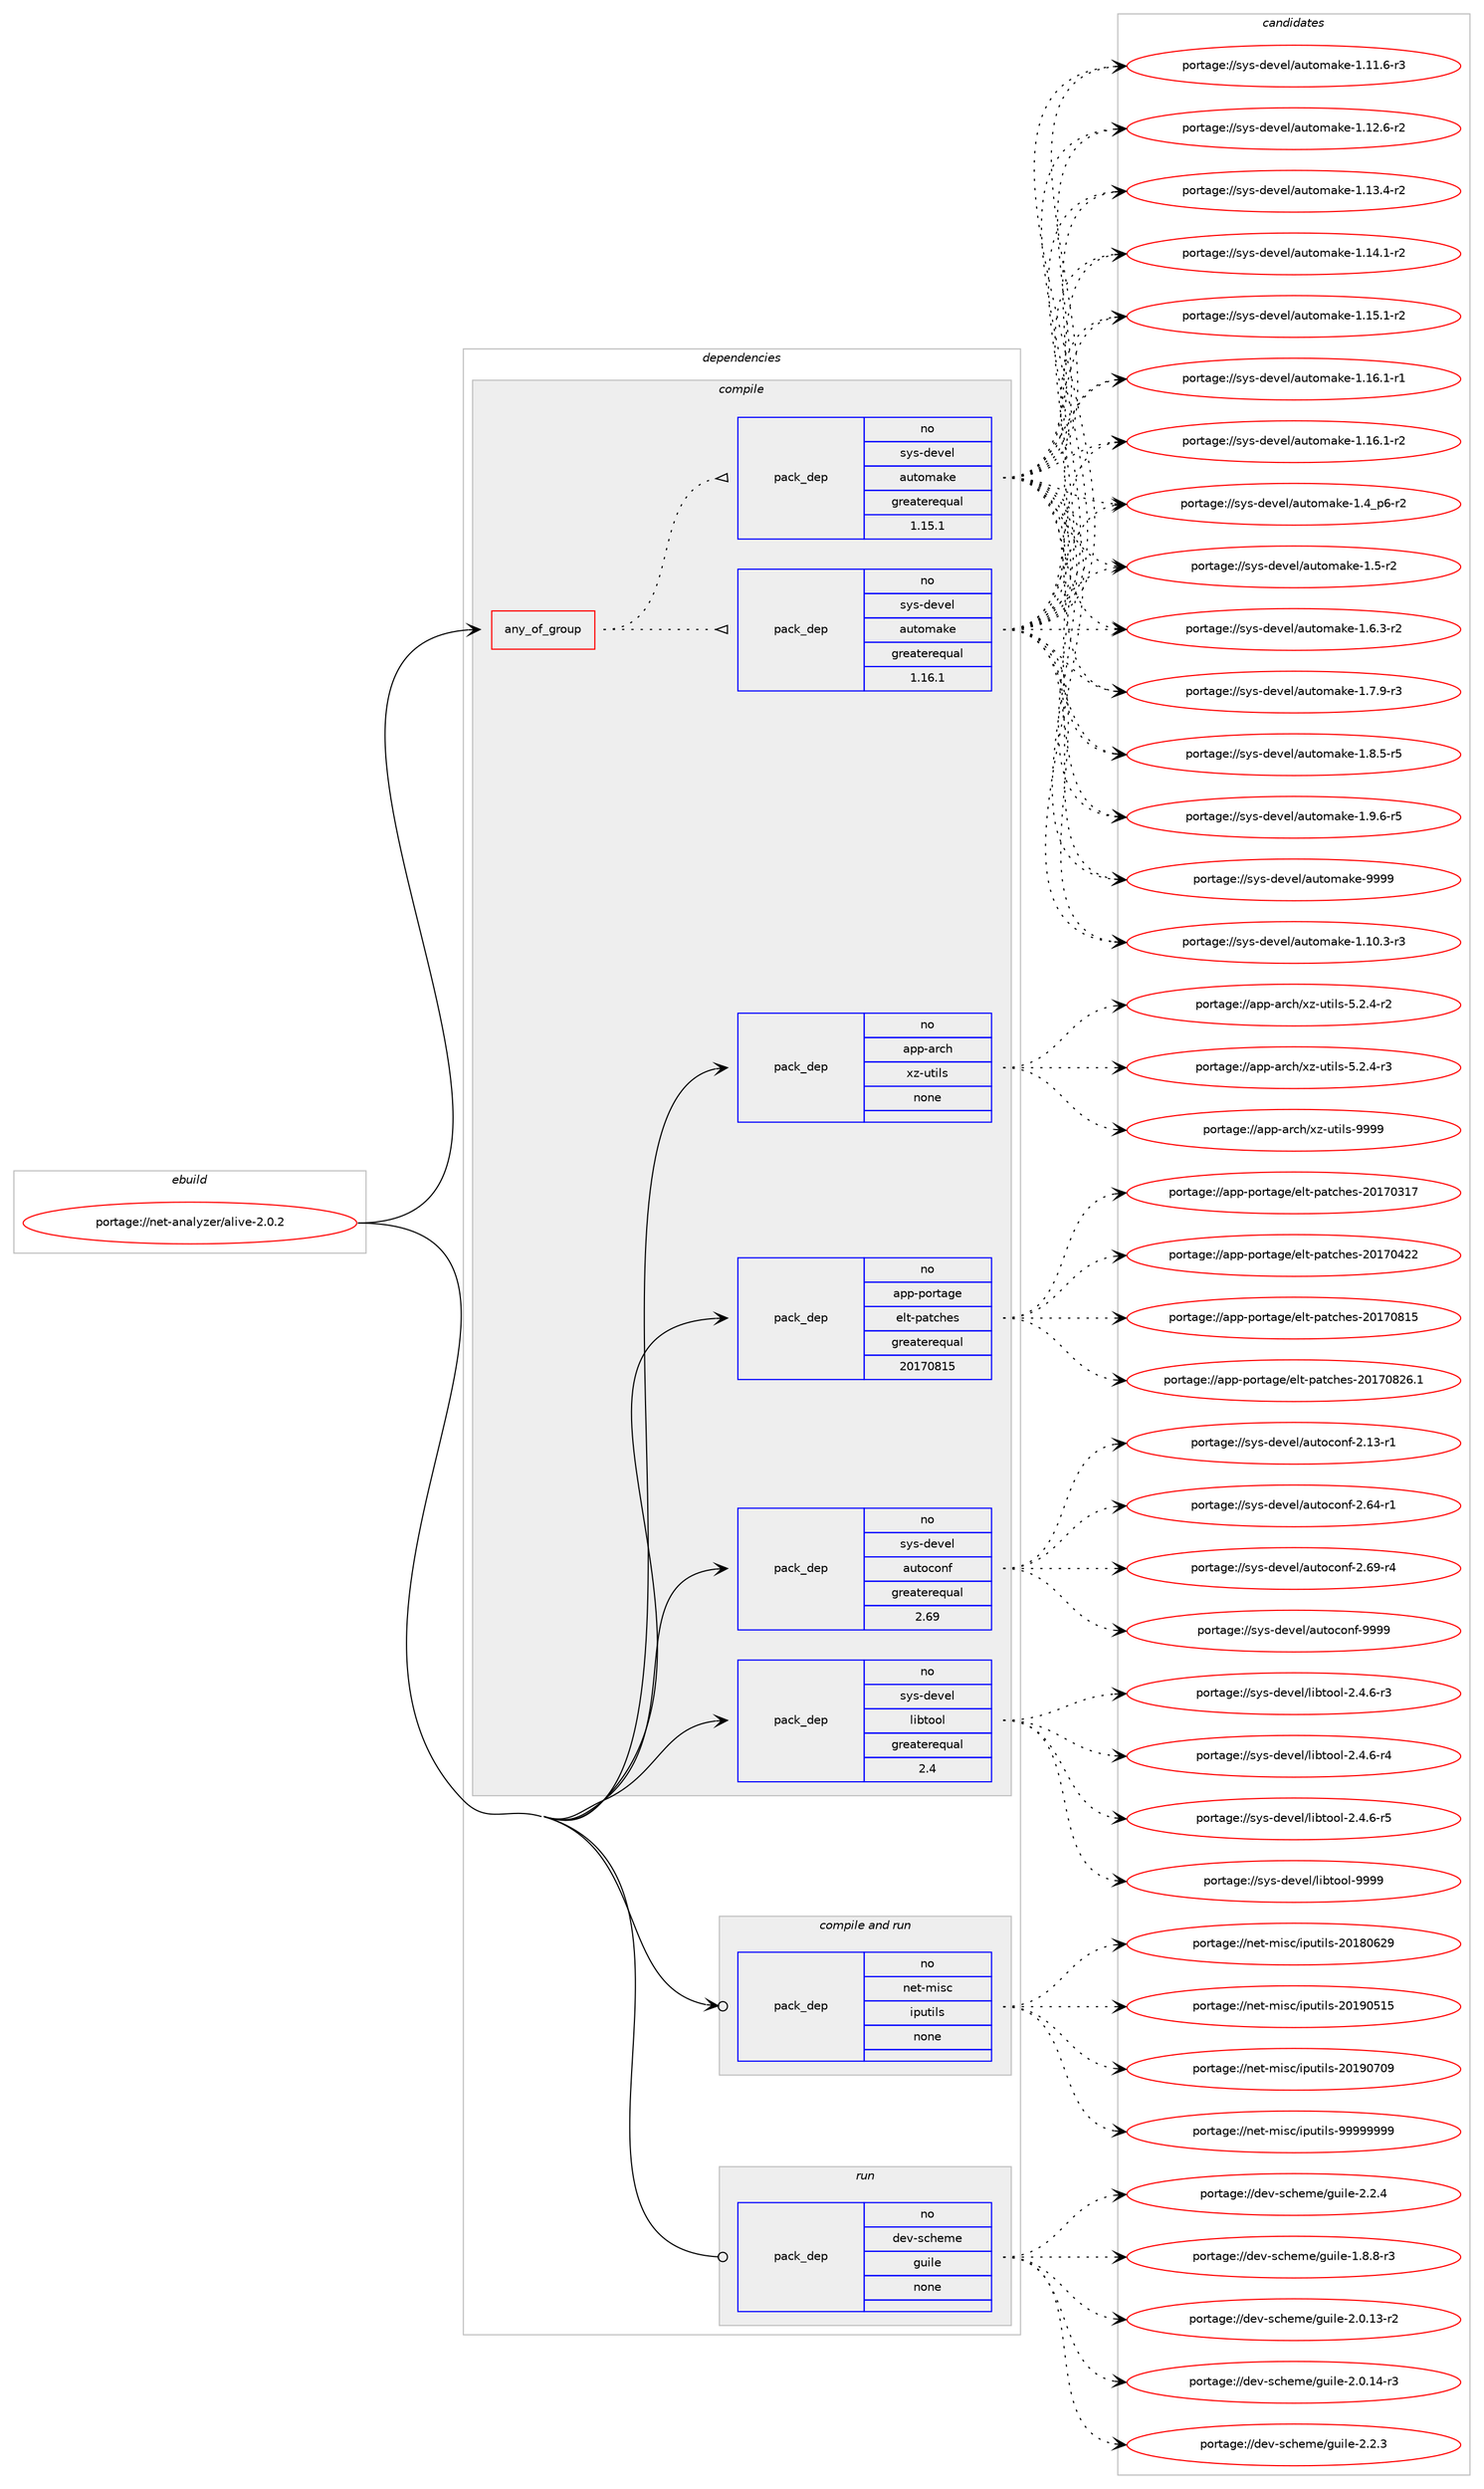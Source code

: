 digraph prolog {

# *************
# Graph options
# *************

newrank=true;
concentrate=true;
compound=true;
graph [rankdir=LR,fontname=Helvetica,fontsize=10,ranksep=1.5];#, ranksep=2.5, nodesep=0.2];
edge  [arrowhead=vee];
node  [fontname=Helvetica,fontsize=10];

# **********
# The ebuild
# **********

subgraph cluster_leftcol {
color=gray;
rank=same;
label=<<i>ebuild</i>>;
id [label="portage://net-analyzer/alive-2.0.2", color=red, width=4, href="../net-analyzer/alive-2.0.2.svg"];
}

# ****************
# The dependencies
# ****************

subgraph cluster_midcol {
color=gray;
label=<<i>dependencies</i>>;
subgraph cluster_compile {
fillcolor="#eeeeee";
style=filled;
label=<<i>compile</i>>;
subgraph any5484 {
dependency344419 [label=<<TABLE BORDER="0" CELLBORDER="1" CELLSPACING="0" CELLPADDING="4"><TR><TD CELLPADDING="10">any_of_group</TD></TR></TABLE>>, shape=none, color=red];subgraph pack252858 {
dependency344420 [label=<<TABLE BORDER="0" CELLBORDER="1" CELLSPACING="0" CELLPADDING="4" WIDTH="220"><TR><TD ROWSPAN="6" CELLPADDING="30">pack_dep</TD></TR><TR><TD WIDTH="110">no</TD></TR><TR><TD>sys-devel</TD></TR><TR><TD>automake</TD></TR><TR><TD>greaterequal</TD></TR><TR><TD>1.16.1</TD></TR></TABLE>>, shape=none, color=blue];
}
dependency344419:e -> dependency344420:w [weight=20,style="dotted",arrowhead="oinv"];
subgraph pack252859 {
dependency344421 [label=<<TABLE BORDER="0" CELLBORDER="1" CELLSPACING="0" CELLPADDING="4" WIDTH="220"><TR><TD ROWSPAN="6" CELLPADDING="30">pack_dep</TD></TR><TR><TD WIDTH="110">no</TD></TR><TR><TD>sys-devel</TD></TR><TR><TD>automake</TD></TR><TR><TD>greaterequal</TD></TR><TR><TD>1.15.1</TD></TR></TABLE>>, shape=none, color=blue];
}
dependency344419:e -> dependency344421:w [weight=20,style="dotted",arrowhead="oinv"];
}
id:e -> dependency344419:w [weight=20,style="solid",arrowhead="vee"];
subgraph pack252860 {
dependency344422 [label=<<TABLE BORDER="0" CELLBORDER="1" CELLSPACING="0" CELLPADDING="4" WIDTH="220"><TR><TD ROWSPAN="6" CELLPADDING="30">pack_dep</TD></TR><TR><TD WIDTH="110">no</TD></TR><TR><TD>app-arch</TD></TR><TR><TD>xz-utils</TD></TR><TR><TD>none</TD></TR><TR><TD></TD></TR></TABLE>>, shape=none, color=blue];
}
id:e -> dependency344422:w [weight=20,style="solid",arrowhead="vee"];
subgraph pack252861 {
dependency344423 [label=<<TABLE BORDER="0" CELLBORDER="1" CELLSPACING="0" CELLPADDING="4" WIDTH="220"><TR><TD ROWSPAN="6" CELLPADDING="30">pack_dep</TD></TR><TR><TD WIDTH="110">no</TD></TR><TR><TD>app-portage</TD></TR><TR><TD>elt-patches</TD></TR><TR><TD>greaterequal</TD></TR><TR><TD>20170815</TD></TR></TABLE>>, shape=none, color=blue];
}
id:e -> dependency344423:w [weight=20,style="solid",arrowhead="vee"];
subgraph pack252862 {
dependency344424 [label=<<TABLE BORDER="0" CELLBORDER="1" CELLSPACING="0" CELLPADDING="4" WIDTH="220"><TR><TD ROWSPAN="6" CELLPADDING="30">pack_dep</TD></TR><TR><TD WIDTH="110">no</TD></TR><TR><TD>sys-devel</TD></TR><TR><TD>autoconf</TD></TR><TR><TD>greaterequal</TD></TR><TR><TD>2.69</TD></TR></TABLE>>, shape=none, color=blue];
}
id:e -> dependency344424:w [weight=20,style="solid",arrowhead="vee"];
subgraph pack252863 {
dependency344425 [label=<<TABLE BORDER="0" CELLBORDER="1" CELLSPACING="0" CELLPADDING="4" WIDTH="220"><TR><TD ROWSPAN="6" CELLPADDING="30">pack_dep</TD></TR><TR><TD WIDTH="110">no</TD></TR><TR><TD>sys-devel</TD></TR><TR><TD>libtool</TD></TR><TR><TD>greaterequal</TD></TR><TR><TD>2.4</TD></TR></TABLE>>, shape=none, color=blue];
}
id:e -> dependency344425:w [weight=20,style="solid",arrowhead="vee"];
}
subgraph cluster_compileandrun {
fillcolor="#eeeeee";
style=filled;
label=<<i>compile and run</i>>;
subgraph pack252864 {
dependency344426 [label=<<TABLE BORDER="0" CELLBORDER="1" CELLSPACING="0" CELLPADDING="4" WIDTH="220"><TR><TD ROWSPAN="6" CELLPADDING="30">pack_dep</TD></TR><TR><TD WIDTH="110">no</TD></TR><TR><TD>net-misc</TD></TR><TR><TD>iputils</TD></TR><TR><TD>none</TD></TR><TR><TD></TD></TR></TABLE>>, shape=none, color=blue];
}
id:e -> dependency344426:w [weight=20,style="solid",arrowhead="odotvee"];
}
subgraph cluster_run {
fillcolor="#eeeeee";
style=filled;
label=<<i>run</i>>;
subgraph pack252865 {
dependency344427 [label=<<TABLE BORDER="0" CELLBORDER="1" CELLSPACING="0" CELLPADDING="4" WIDTH="220"><TR><TD ROWSPAN="6" CELLPADDING="30">pack_dep</TD></TR><TR><TD WIDTH="110">no</TD></TR><TR><TD>dev-scheme</TD></TR><TR><TD>guile</TD></TR><TR><TD>none</TD></TR><TR><TD></TD></TR></TABLE>>, shape=none, color=blue];
}
id:e -> dependency344427:w [weight=20,style="solid",arrowhead="odot"];
}
}

# **************
# The candidates
# **************

subgraph cluster_choices {
rank=same;
color=gray;
label=<<i>candidates</i>>;

subgraph choice252858 {
color=black;
nodesep=1;
choiceportage11512111545100101118101108479711711611110997107101454946494846514511451 [label="portage://sys-devel/automake-1.10.3-r3", color=red, width=4,href="../sys-devel/automake-1.10.3-r3.svg"];
choiceportage11512111545100101118101108479711711611110997107101454946494946544511451 [label="portage://sys-devel/automake-1.11.6-r3", color=red, width=4,href="../sys-devel/automake-1.11.6-r3.svg"];
choiceportage11512111545100101118101108479711711611110997107101454946495046544511450 [label="portage://sys-devel/automake-1.12.6-r2", color=red, width=4,href="../sys-devel/automake-1.12.6-r2.svg"];
choiceportage11512111545100101118101108479711711611110997107101454946495146524511450 [label="portage://sys-devel/automake-1.13.4-r2", color=red, width=4,href="../sys-devel/automake-1.13.4-r2.svg"];
choiceportage11512111545100101118101108479711711611110997107101454946495246494511450 [label="portage://sys-devel/automake-1.14.1-r2", color=red, width=4,href="../sys-devel/automake-1.14.1-r2.svg"];
choiceportage11512111545100101118101108479711711611110997107101454946495346494511450 [label="portage://sys-devel/automake-1.15.1-r2", color=red, width=4,href="../sys-devel/automake-1.15.1-r2.svg"];
choiceportage11512111545100101118101108479711711611110997107101454946495446494511449 [label="portage://sys-devel/automake-1.16.1-r1", color=red, width=4,href="../sys-devel/automake-1.16.1-r1.svg"];
choiceportage11512111545100101118101108479711711611110997107101454946495446494511450 [label="portage://sys-devel/automake-1.16.1-r2", color=red, width=4,href="../sys-devel/automake-1.16.1-r2.svg"];
choiceportage115121115451001011181011084797117116111109971071014549465295112544511450 [label="portage://sys-devel/automake-1.4_p6-r2", color=red, width=4,href="../sys-devel/automake-1.4_p6-r2.svg"];
choiceportage11512111545100101118101108479711711611110997107101454946534511450 [label="portage://sys-devel/automake-1.5-r2", color=red, width=4,href="../sys-devel/automake-1.5-r2.svg"];
choiceportage115121115451001011181011084797117116111109971071014549465446514511450 [label="portage://sys-devel/automake-1.6.3-r2", color=red, width=4,href="../sys-devel/automake-1.6.3-r2.svg"];
choiceportage115121115451001011181011084797117116111109971071014549465546574511451 [label="portage://sys-devel/automake-1.7.9-r3", color=red, width=4,href="../sys-devel/automake-1.7.9-r3.svg"];
choiceportage115121115451001011181011084797117116111109971071014549465646534511453 [label="portage://sys-devel/automake-1.8.5-r5", color=red, width=4,href="../sys-devel/automake-1.8.5-r5.svg"];
choiceportage115121115451001011181011084797117116111109971071014549465746544511453 [label="portage://sys-devel/automake-1.9.6-r5", color=red, width=4,href="../sys-devel/automake-1.9.6-r5.svg"];
choiceportage115121115451001011181011084797117116111109971071014557575757 [label="portage://sys-devel/automake-9999", color=red, width=4,href="../sys-devel/automake-9999.svg"];
dependency344420:e -> choiceportage11512111545100101118101108479711711611110997107101454946494846514511451:w [style=dotted,weight="100"];
dependency344420:e -> choiceportage11512111545100101118101108479711711611110997107101454946494946544511451:w [style=dotted,weight="100"];
dependency344420:e -> choiceportage11512111545100101118101108479711711611110997107101454946495046544511450:w [style=dotted,weight="100"];
dependency344420:e -> choiceportage11512111545100101118101108479711711611110997107101454946495146524511450:w [style=dotted,weight="100"];
dependency344420:e -> choiceportage11512111545100101118101108479711711611110997107101454946495246494511450:w [style=dotted,weight="100"];
dependency344420:e -> choiceportage11512111545100101118101108479711711611110997107101454946495346494511450:w [style=dotted,weight="100"];
dependency344420:e -> choiceportage11512111545100101118101108479711711611110997107101454946495446494511449:w [style=dotted,weight="100"];
dependency344420:e -> choiceportage11512111545100101118101108479711711611110997107101454946495446494511450:w [style=dotted,weight="100"];
dependency344420:e -> choiceportage115121115451001011181011084797117116111109971071014549465295112544511450:w [style=dotted,weight="100"];
dependency344420:e -> choiceportage11512111545100101118101108479711711611110997107101454946534511450:w [style=dotted,weight="100"];
dependency344420:e -> choiceportage115121115451001011181011084797117116111109971071014549465446514511450:w [style=dotted,weight="100"];
dependency344420:e -> choiceportage115121115451001011181011084797117116111109971071014549465546574511451:w [style=dotted,weight="100"];
dependency344420:e -> choiceportage115121115451001011181011084797117116111109971071014549465646534511453:w [style=dotted,weight="100"];
dependency344420:e -> choiceportage115121115451001011181011084797117116111109971071014549465746544511453:w [style=dotted,weight="100"];
dependency344420:e -> choiceportage115121115451001011181011084797117116111109971071014557575757:w [style=dotted,weight="100"];
}
subgraph choice252859 {
color=black;
nodesep=1;
choiceportage11512111545100101118101108479711711611110997107101454946494846514511451 [label="portage://sys-devel/automake-1.10.3-r3", color=red, width=4,href="../sys-devel/automake-1.10.3-r3.svg"];
choiceportage11512111545100101118101108479711711611110997107101454946494946544511451 [label="portage://sys-devel/automake-1.11.6-r3", color=red, width=4,href="../sys-devel/automake-1.11.6-r3.svg"];
choiceportage11512111545100101118101108479711711611110997107101454946495046544511450 [label="portage://sys-devel/automake-1.12.6-r2", color=red, width=4,href="../sys-devel/automake-1.12.6-r2.svg"];
choiceportage11512111545100101118101108479711711611110997107101454946495146524511450 [label="portage://sys-devel/automake-1.13.4-r2", color=red, width=4,href="../sys-devel/automake-1.13.4-r2.svg"];
choiceportage11512111545100101118101108479711711611110997107101454946495246494511450 [label="portage://sys-devel/automake-1.14.1-r2", color=red, width=4,href="../sys-devel/automake-1.14.1-r2.svg"];
choiceportage11512111545100101118101108479711711611110997107101454946495346494511450 [label="portage://sys-devel/automake-1.15.1-r2", color=red, width=4,href="../sys-devel/automake-1.15.1-r2.svg"];
choiceportage11512111545100101118101108479711711611110997107101454946495446494511449 [label="portage://sys-devel/automake-1.16.1-r1", color=red, width=4,href="../sys-devel/automake-1.16.1-r1.svg"];
choiceportage11512111545100101118101108479711711611110997107101454946495446494511450 [label="portage://sys-devel/automake-1.16.1-r2", color=red, width=4,href="../sys-devel/automake-1.16.1-r2.svg"];
choiceportage115121115451001011181011084797117116111109971071014549465295112544511450 [label="portage://sys-devel/automake-1.4_p6-r2", color=red, width=4,href="../sys-devel/automake-1.4_p6-r2.svg"];
choiceportage11512111545100101118101108479711711611110997107101454946534511450 [label="portage://sys-devel/automake-1.5-r2", color=red, width=4,href="../sys-devel/automake-1.5-r2.svg"];
choiceportage115121115451001011181011084797117116111109971071014549465446514511450 [label="portage://sys-devel/automake-1.6.3-r2", color=red, width=4,href="../sys-devel/automake-1.6.3-r2.svg"];
choiceportage115121115451001011181011084797117116111109971071014549465546574511451 [label="portage://sys-devel/automake-1.7.9-r3", color=red, width=4,href="../sys-devel/automake-1.7.9-r3.svg"];
choiceportage115121115451001011181011084797117116111109971071014549465646534511453 [label="portage://sys-devel/automake-1.8.5-r5", color=red, width=4,href="../sys-devel/automake-1.8.5-r5.svg"];
choiceportage115121115451001011181011084797117116111109971071014549465746544511453 [label="portage://sys-devel/automake-1.9.6-r5", color=red, width=4,href="../sys-devel/automake-1.9.6-r5.svg"];
choiceportage115121115451001011181011084797117116111109971071014557575757 [label="portage://sys-devel/automake-9999", color=red, width=4,href="../sys-devel/automake-9999.svg"];
dependency344421:e -> choiceportage11512111545100101118101108479711711611110997107101454946494846514511451:w [style=dotted,weight="100"];
dependency344421:e -> choiceportage11512111545100101118101108479711711611110997107101454946494946544511451:w [style=dotted,weight="100"];
dependency344421:e -> choiceportage11512111545100101118101108479711711611110997107101454946495046544511450:w [style=dotted,weight="100"];
dependency344421:e -> choiceportage11512111545100101118101108479711711611110997107101454946495146524511450:w [style=dotted,weight="100"];
dependency344421:e -> choiceportage11512111545100101118101108479711711611110997107101454946495246494511450:w [style=dotted,weight="100"];
dependency344421:e -> choiceportage11512111545100101118101108479711711611110997107101454946495346494511450:w [style=dotted,weight="100"];
dependency344421:e -> choiceportage11512111545100101118101108479711711611110997107101454946495446494511449:w [style=dotted,weight="100"];
dependency344421:e -> choiceportage11512111545100101118101108479711711611110997107101454946495446494511450:w [style=dotted,weight="100"];
dependency344421:e -> choiceportage115121115451001011181011084797117116111109971071014549465295112544511450:w [style=dotted,weight="100"];
dependency344421:e -> choiceportage11512111545100101118101108479711711611110997107101454946534511450:w [style=dotted,weight="100"];
dependency344421:e -> choiceportage115121115451001011181011084797117116111109971071014549465446514511450:w [style=dotted,weight="100"];
dependency344421:e -> choiceportage115121115451001011181011084797117116111109971071014549465546574511451:w [style=dotted,weight="100"];
dependency344421:e -> choiceportage115121115451001011181011084797117116111109971071014549465646534511453:w [style=dotted,weight="100"];
dependency344421:e -> choiceportage115121115451001011181011084797117116111109971071014549465746544511453:w [style=dotted,weight="100"];
dependency344421:e -> choiceportage115121115451001011181011084797117116111109971071014557575757:w [style=dotted,weight="100"];
}
subgraph choice252860 {
color=black;
nodesep=1;
choiceportage9711211245971149910447120122451171161051081154553465046524511450 [label="portage://app-arch/xz-utils-5.2.4-r2", color=red, width=4,href="../app-arch/xz-utils-5.2.4-r2.svg"];
choiceportage9711211245971149910447120122451171161051081154553465046524511451 [label="portage://app-arch/xz-utils-5.2.4-r3", color=red, width=4,href="../app-arch/xz-utils-5.2.4-r3.svg"];
choiceportage9711211245971149910447120122451171161051081154557575757 [label="portage://app-arch/xz-utils-9999", color=red, width=4,href="../app-arch/xz-utils-9999.svg"];
dependency344422:e -> choiceportage9711211245971149910447120122451171161051081154553465046524511450:w [style=dotted,weight="100"];
dependency344422:e -> choiceportage9711211245971149910447120122451171161051081154553465046524511451:w [style=dotted,weight="100"];
dependency344422:e -> choiceportage9711211245971149910447120122451171161051081154557575757:w [style=dotted,weight="100"];
}
subgraph choice252861 {
color=black;
nodesep=1;
choiceportage97112112451121111141169710310147101108116451129711699104101115455048495548514955 [label="portage://app-portage/elt-patches-20170317", color=red, width=4,href="../app-portage/elt-patches-20170317.svg"];
choiceportage97112112451121111141169710310147101108116451129711699104101115455048495548525050 [label="portage://app-portage/elt-patches-20170422", color=red, width=4,href="../app-portage/elt-patches-20170422.svg"];
choiceportage97112112451121111141169710310147101108116451129711699104101115455048495548564953 [label="portage://app-portage/elt-patches-20170815", color=red, width=4,href="../app-portage/elt-patches-20170815.svg"];
choiceportage971121124511211111411697103101471011081164511297116991041011154550484955485650544649 [label="portage://app-portage/elt-patches-20170826.1", color=red, width=4,href="../app-portage/elt-patches-20170826.1.svg"];
dependency344423:e -> choiceportage97112112451121111141169710310147101108116451129711699104101115455048495548514955:w [style=dotted,weight="100"];
dependency344423:e -> choiceportage97112112451121111141169710310147101108116451129711699104101115455048495548525050:w [style=dotted,weight="100"];
dependency344423:e -> choiceportage97112112451121111141169710310147101108116451129711699104101115455048495548564953:w [style=dotted,weight="100"];
dependency344423:e -> choiceportage971121124511211111411697103101471011081164511297116991041011154550484955485650544649:w [style=dotted,weight="100"];
}
subgraph choice252862 {
color=black;
nodesep=1;
choiceportage1151211154510010111810110847971171161119911111010245504649514511449 [label="portage://sys-devel/autoconf-2.13-r1", color=red, width=4,href="../sys-devel/autoconf-2.13-r1.svg"];
choiceportage1151211154510010111810110847971171161119911111010245504654524511449 [label="portage://sys-devel/autoconf-2.64-r1", color=red, width=4,href="../sys-devel/autoconf-2.64-r1.svg"];
choiceportage1151211154510010111810110847971171161119911111010245504654574511452 [label="portage://sys-devel/autoconf-2.69-r4", color=red, width=4,href="../sys-devel/autoconf-2.69-r4.svg"];
choiceportage115121115451001011181011084797117116111991111101024557575757 [label="portage://sys-devel/autoconf-9999", color=red, width=4,href="../sys-devel/autoconf-9999.svg"];
dependency344424:e -> choiceportage1151211154510010111810110847971171161119911111010245504649514511449:w [style=dotted,weight="100"];
dependency344424:e -> choiceportage1151211154510010111810110847971171161119911111010245504654524511449:w [style=dotted,weight="100"];
dependency344424:e -> choiceportage1151211154510010111810110847971171161119911111010245504654574511452:w [style=dotted,weight="100"];
dependency344424:e -> choiceportage115121115451001011181011084797117116111991111101024557575757:w [style=dotted,weight="100"];
}
subgraph choice252863 {
color=black;
nodesep=1;
choiceportage1151211154510010111810110847108105981161111111084550465246544511451 [label="portage://sys-devel/libtool-2.4.6-r3", color=red, width=4,href="../sys-devel/libtool-2.4.6-r3.svg"];
choiceportage1151211154510010111810110847108105981161111111084550465246544511452 [label="portage://sys-devel/libtool-2.4.6-r4", color=red, width=4,href="../sys-devel/libtool-2.4.6-r4.svg"];
choiceportage1151211154510010111810110847108105981161111111084550465246544511453 [label="portage://sys-devel/libtool-2.4.6-r5", color=red, width=4,href="../sys-devel/libtool-2.4.6-r5.svg"];
choiceportage1151211154510010111810110847108105981161111111084557575757 [label="portage://sys-devel/libtool-9999", color=red, width=4,href="../sys-devel/libtool-9999.svg"];
dependency344425:e -> choiceportage1151211154510010111810110847108105981161111111084550465246544511451:w [style=dotted,weight="100"];
dependency344425:e -> choiceportage1151211154510010111810110847108105981161111111084550465246544511452:w [style=dotted,weight="100"];
dependency344425:e -> choiceportage1151211154510010111810110847108105981161111111084550465246544511453:w [style=dotted,weight="100"];
dependency344425:e -> choiceportage1151211154510010111810110847108105981161111111084557575757:w [style=dotted,weight="100"];
}
subgraph choice252864 {
color=black;
nodesep=1;
choiceportage110101116451091051159947105112117116105108115455048495648545057 [label="portage://net-misc/iputils-20180629", color=red, width=4,href="../net-misc/iputils-20180629.svg"];
choiceportage110101116451091051159947105112117116105108115455048495748534953 [label="portage://net-misc/iputils-20190515", color=red, width=4,href="../net-misc/iputils-20190515.svg"];
choiceportage110101116451091051159947105112117116105108115455048495748554857 [label="portage://net-misc/iputils-20190709", color=red, width=4,href="../net-misc/iputils-20190709.svg"];
choiceportage110101116451091051159947105112117116105108115455757575757575757 [label="portage://net-misc/iputils-99999999", color=red, width=4,href="../net-misc/iputils-99999999.svg"];
dependency344426:e -> choiceportage110101116451091051159947105112117116105108115455048495648545057:w [style=dotted,weight="100"];
dependency344426:e -> choiceportage110101116451091051159947105112117116105108115455048495748534953:w [style=dotted,weight="100"];
dependency344426:e -> choiceportage110101116451091051159947105112117116105108115455048495748554857:w [style=dotted,weight="100"];
dependency344426:e -> choiceportage110101116451091051159947105112117116105108115455757575757575757:w [style=dotted,weight="100"];
}
subgraph choice252865 {
color=black;
nodesep=1;
choiceportage1001011184511599104101109101471031171051081014549465646564511451 [label="portage://dev-scheme/guile-1.8.8-r3", color=red, width=4,href="../dev-scheme/guile-1.8.8-r3.svg"];
choiceportage100101118451159910410110910147103117105108101455046484649514511450 [label="portage://dev-scheme/guile-2.0.13-r2", color=red, width=4,href="../dev-scheme/guile-2.0.13-r2.svg"];
choiceportage100101118451159910410110910147103117105108101455046484649524511451 [label="portage://dev-scheme/guile-2.0.14-r3", color=red, width=4,href="../dev-scheme/guile-2.0.14-r3.svg"];
choiceportage100101118451159910410110910147103117105108101455046504651 [label="portage://dev-scheme/guile-2.2.3", color=red, width=4,href="../dev-scheme/guile-2.2.3.svg"];
choiceportage100101118451159910410110910147103117105108101455046504652 [label="portage://dev-scheme/guile-2.2.4", color=red, width=4,href="../dev-scheme/guile-2.2.4.svg"];
dependency344427:e -> choiceportage1001011184511599104101109101471031171051081014549465646564511451:w [style=dotted,weight="100"];
dependency344427:e -> choiceportage100101118451159910410110910147103117105108101455046484649514511450:w [style=dotted,weight="100"];
dependency344427:e -> choiceportage100101118451159910410110910147103117105108101455046484649524511451:w [style=dotted,weight="100"];
dependency344427:e -> choiceportage100101118451159910410110910147103117105108101455046504651:w [style=dotted,weight="100"];
dependency344427:e -> choiceportage100101118451159910410110910147103117105108101455046504652:w [style=dotted,weight="100"];
}
}

}
